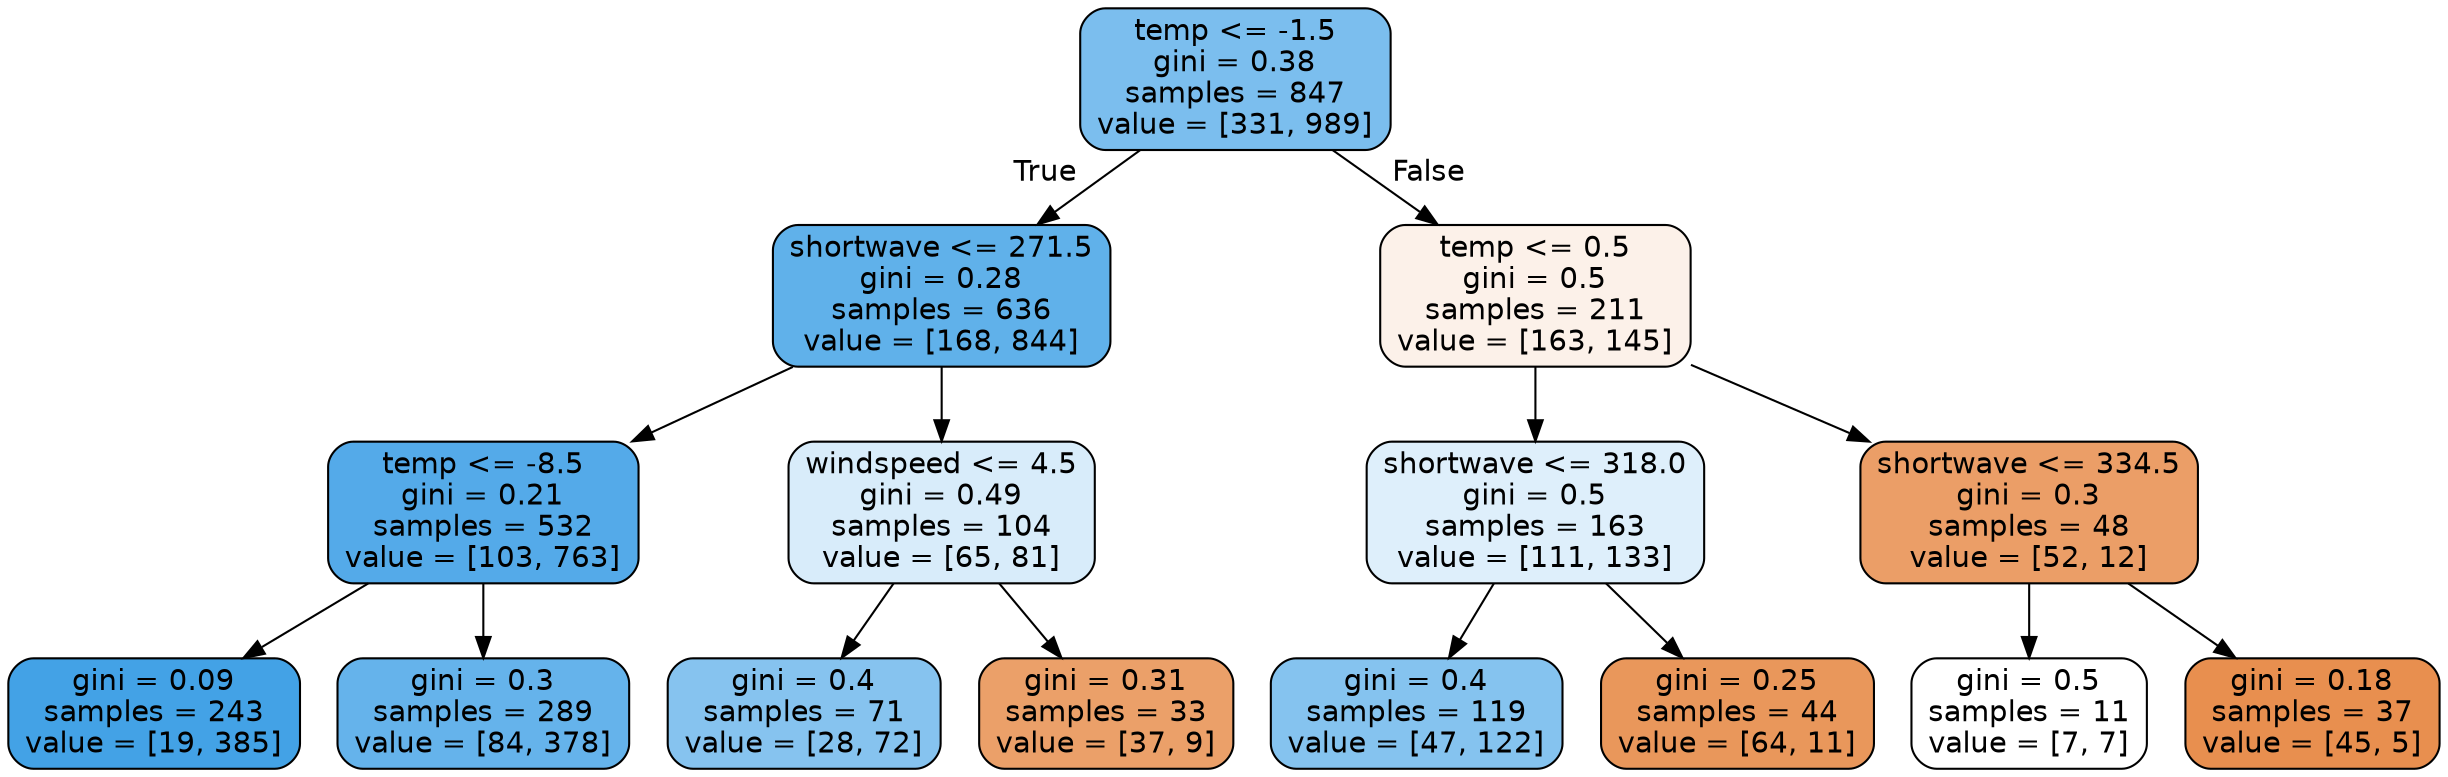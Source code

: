 digraph Tree {
node [shape=box, style="filled, rounded", color="black", fontname="helvetica"] ;
edge [fontname="helvetica"] ;
0 [label="temp <= -1.5\ngini = 0.38\nsamples = 847\nvalue = [331, 989]", fillcolor="#7bbeee"] ;
1 [label="shortwave <= 271.5\ngini = 0.28\nsamples = 636\nvalue = [168, 844]", fillcolor="#60b1ea"] ;
0 -> 1 [labeldistance=2.5, labelangle=45, headlabel="True"] ;
2 [label="temp <= -8.5\ngini = 0.21\nsamples = 532\nvalue = [103, 763]", fillcolor="#54aae9"] ;
1 -> 2 ;
3 [label="gini = 0.09\nsamples = 243\nvalue = [19, 385]", fillcolor="#43a2e6"] ;
2 -> 3 ;
4 [label="gini = 0.3\nsamples = 289\nvalue = [84, 378]", fillcolor="#65b3eb"] ;
2 -> 4 ;
5 [label="windspeed <= 4.5\ngini = 0.49\nsamples = 104\nvalue = [65, 81]", fillcolor="#d8ecfa"] ;
1 -> 5 ;
6 [label="gini = 0.4\nsamples = 71\nvalue = [28, 72]", fillcolor="#86c3ef"] ;
5 -> 6 ;
7 [label="gini = 0.31\nsamples = 33\nvalue = [37, 9]", fillcolor="#eba069"] ;
5 -> 7 ;
8 [label="temp <= 0.5\ngini = 0.5\nsamples = 211\nvalue = [163, 145]", fillcolor="#fcf1e9"] ;
0 -> 8 [labeldistance=2.5, labelangle=-45, headlabel="False"] ;
9 [label="shortwave <= 318.0\ngini = 0.5\nsamples = 163\nvalue = [111, 133]", fillcolor="#deeffb"] ;
8 -> 9 ;
10 [label="gini = 0.4\nsamples = 119\nvalue = [47, 122]", fillcolor="#85c3ef"] ;
9 -> 10 ;
11 [label="gini = 0.25\nsamples = 44\nvalue = [64, 11]", fillcolor="#e9975b"] ;
9 -> 11 ;
12 [label="shortwave <= 334.5\ngini = 0.3\nsamples = 48\nvalue = [52, 12]", fillcolor="#eb9e67"] ;
8 -> 12 ;
13 [label="gini = 0.5\nsamples = 11\nvalue = [7, 7]", fillcolor="#ffffff"] ;
12 -> 13 ;
14 [label="gini = 0.18\nsamples = 37\nvalue = [45, 5]", fillcolor="#e88f4f"] ;
12 -> 14 ;
}